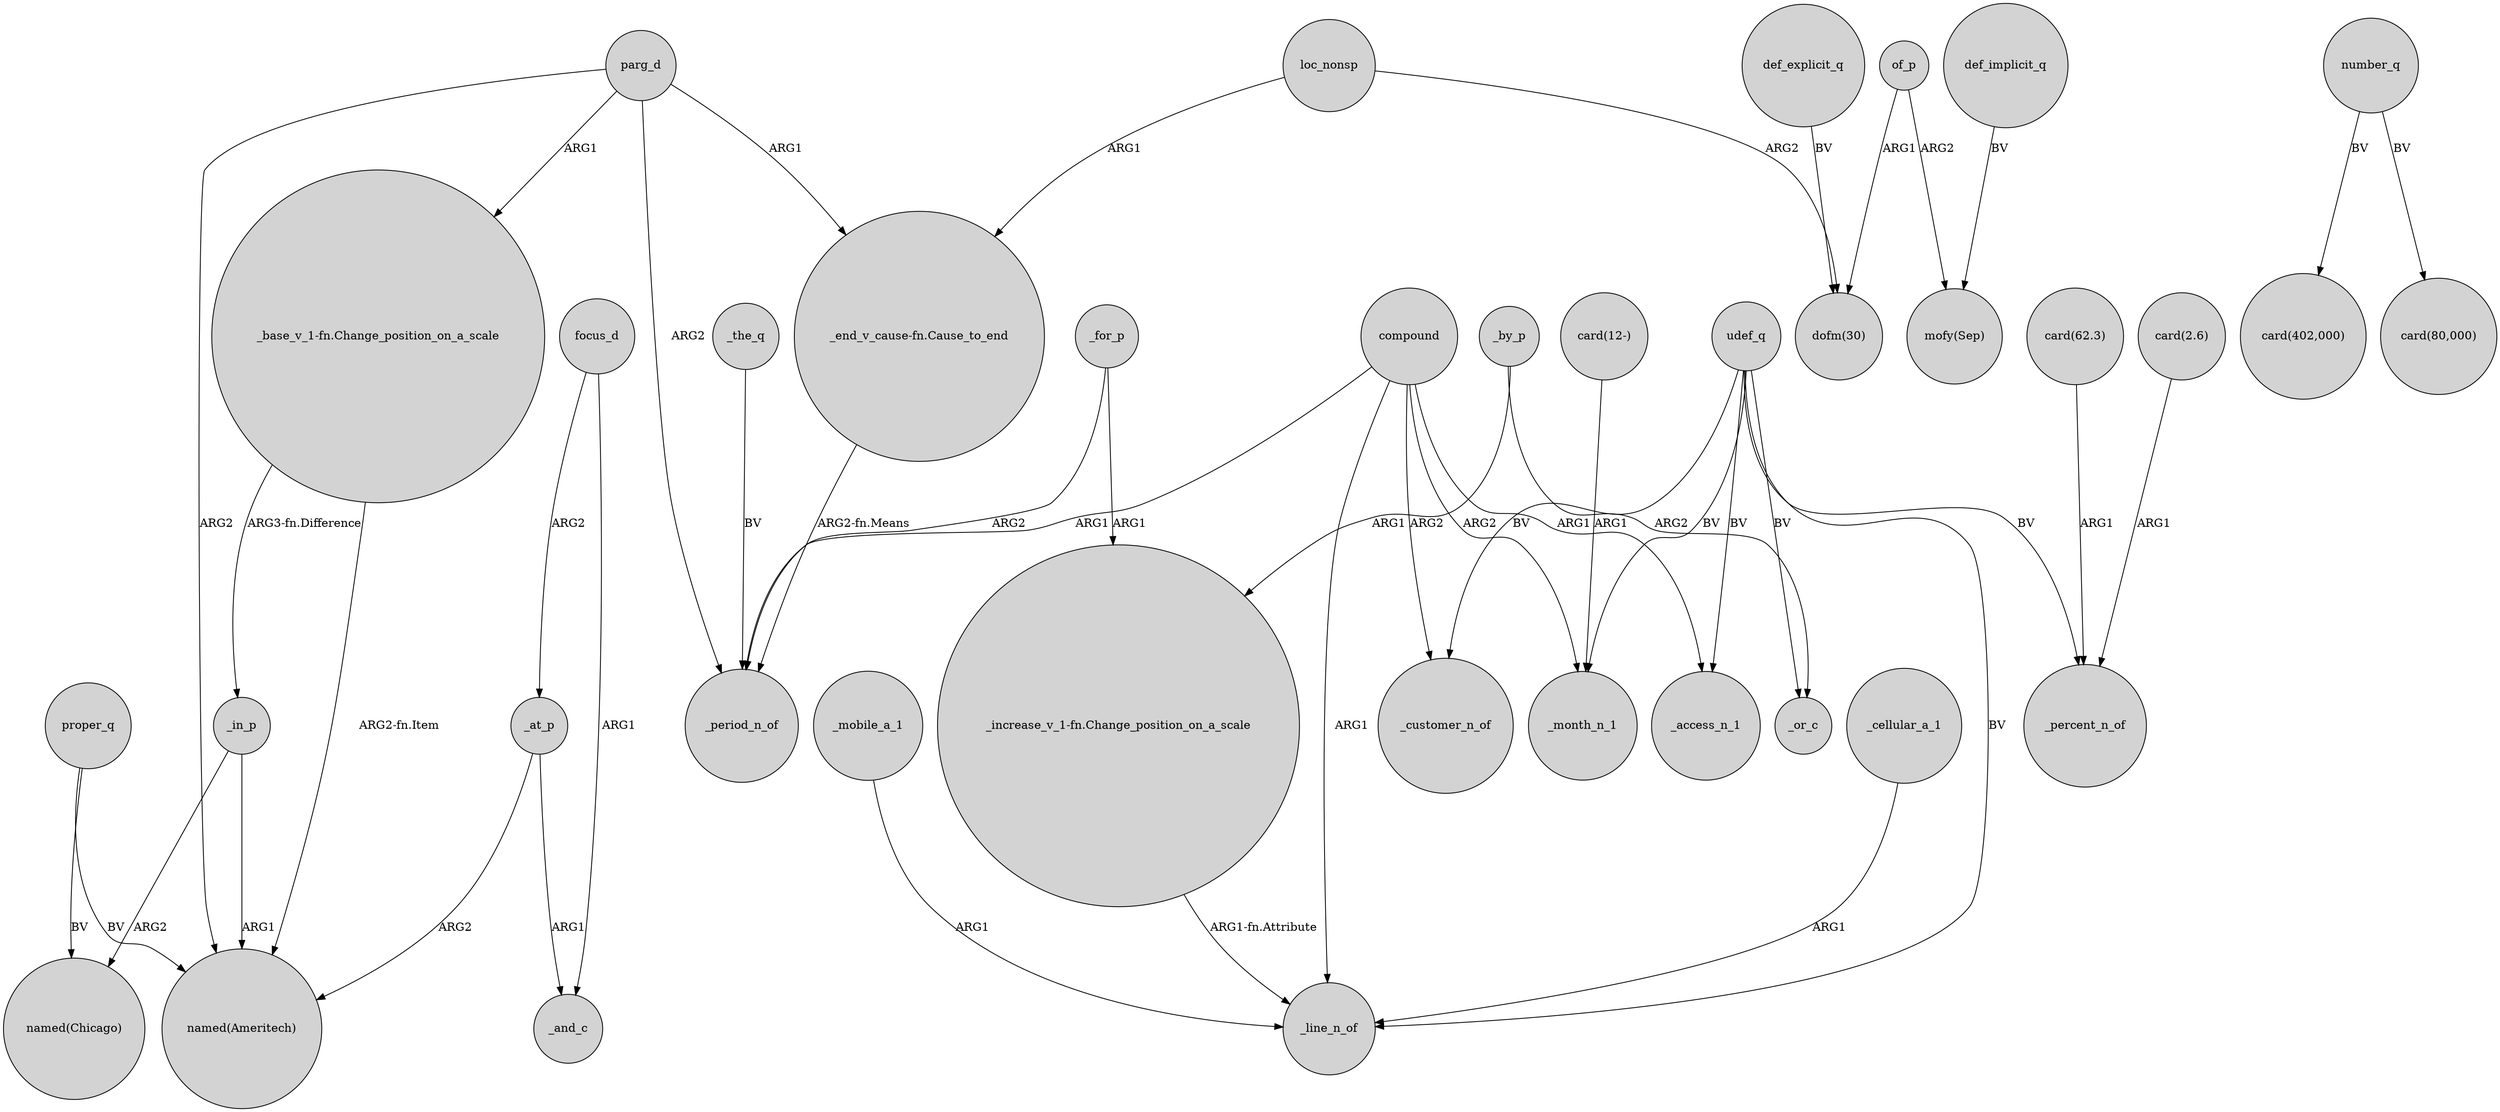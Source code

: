 digraph {
	node [shape=circle style=filled]
	udef_q -> _month_n_1 [label=BV]
	_for_p -> "_increase_v_1-fn.Change_position_on_a_scale" [label=ARG1]
	_in_p -> "named(Chicago)" [label=ARG2]
	parg_d -> "_end_v_cause-fn.Cause_to_end" [label=ARG1]
	"card(62.3)" -> _percent_n_of [label=ARG1]
	"_end_v_cause-fn.Cause_to_end" -> _period_n_of [label="ARG2-fn.Means"]
	udef_q -> _line_n_of [label=BV]
	parg_d -> "_base_v_1-fn.Change_position_on_a_scale" [label=ARG1]
	_mobile_a_1 -> _line_n_of [label=ARG1]
	parg_d -> "named(Ameritech)" [label=ARG2]
	def_implicit_q -> "mofy(Sep)" [label=BV]
	def_explicit_q -> "dofm(30)" [label=BV]
	of_p -> "mofy(Sep)" [label=ARG2]
	focus_d -> _at_p [label=ARG2]
	number_q -> "card(402,000)" [label=BV]
	proper_q -> "named(Ameritech)" [label=BV]
	_at_p -> _and_c [label=ARG1]
	"_base_v_1-fn.Change_position_on_a_scale" -> "named(Ameritech)" [label="ARG2-fn.Item"]
	_by_p -> _or_c [label=ARG2]
	compound -> _access_n_1 [label=ARG1]
	udef_q -> _or_c [label=BV]
	compound -> _line_n_of [label=ARG1]
	_in_p -> "named(Ameritech)" [label=ARG1]
	_by_p -> "_increase_v_1-fn.Change_position_on_a_scale" [label=ARG1]
	udef_q -> _percent_n_of [label=BV]
	number_q -> "card(80,000)" [label=BV]
	"_increase_v_1-fn.Change_position_on_a_scale" -> _line_n_of [label="ARG1-fn.Attribute"]
	"card(2.6)" -> _percent_n_of [label=ARG1]
	"card(12-)" -> _month_n_1 [label=ARG1]
	proper_q -> "named(Chicago)" [label=BV]
	_at_p -> "named(Ameritech)" [label=ARG2]
	focus_d -> _and_c [label=ARG1]
	loc_nonsp -> "_end_v_cause-fn.Cause_to_end" [label=ARG1]
	_for_p -> _period_n_of [label=ARG2]
	udef_q -> _access_n_1 [label=BV]
	compound -> _period_n_of [label=ARG1]
	udef_q -> _customer_n_of [label=BV]
	_cellular_a_1 -> _line_n_of [label=ARG1]
	of_p -> "dofm(30)" [label=ARG1]
	parg_d -> _period_n_of [label=ARG2]
	_the_q -> _period_n_of [label=BV]
	loc_nonsp -> "dofm(30)" [label=ARG2]
	compound -> _customer_n_of [label=ARG2]
	"_base_v_1-fn.Change_position_on_a_scale" -> _in_p [label="ARG3-fn.Difference"]
	compound -> _month_n_1 [label=ARG2]
}
